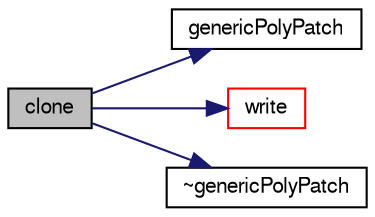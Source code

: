 digraph "clone"
{
  bgcolor="transparent";
  edge [fontname="FreeSans",fontsize="10",labelfontname="FreeSans",labelfontsize="10"];
  node [fontname="FreeSans",fontsize="10",shape=record];
  rankdir="LR";
  Node29 [label="clone",height=0.2,width=0.4,color="black", fillcolor="grey75", style="filled", fontcolor="black"];
  Node29 -> Node30 [color="midnightblue",fontsize="10",style="solid",fontname="FreeSans"];
  Node30 [label="genericPolyPatch",height=0.2,width=0.4,color="black",URL="$a27430.html#aea8c6e28e9fe1307ca2ef9b2d2f6a1de",tooltip="Construct from components. "];
  Node29 -> Node31 [color="midnightblue",fontsize="10",style="solid",fontname="FreeSans"];
  Node31 [label="write",height=0.2,width=0.4,color="red",URL="$a27430.html#a293fdfec8bdfbd5c3913ab4c9f3454ff",tooltip="Write the polyPatch data as a dictionary. "];
  Node29 -> Node335 [color="midnightblue",fontsize="10",style="solid",fontname="FreeSans"];
  Node335 [label="~genericPolyPatch",height=0.2,width=0.4,color="black",URL="$a27430.html#a95d0b87859cafef16a663012c757aa7d",tooltip="Destructor. "];
}
